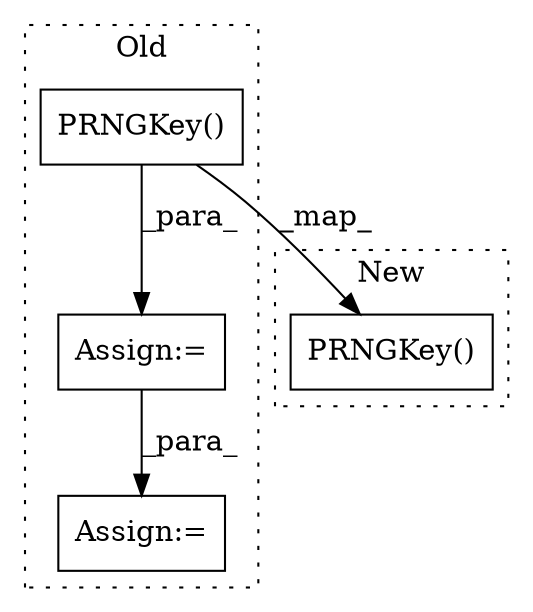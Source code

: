 digraph G {
subgraph cluster0 {
1 [label="PRNGKey()" a="75" s="930,958" l="15,1" shape="box"];
3 [label="Assign:=" a="68" s="1471" l="3" shape="box"];
4 [label="Assign:=" a="68" s="1826" l="3" shape="box"];
label = "Old";
style="dotted";
}
subgraph cluster1 {
2 [label="PRNGKey()" a="75" s="778,826" l="15,1" shape="box"];
label = "New";
style="dotted";
}
1 -> 2 [label="_map_"];
1 -> 3 [label="_para_"];
3 -> 4 [label="_para_"];
}